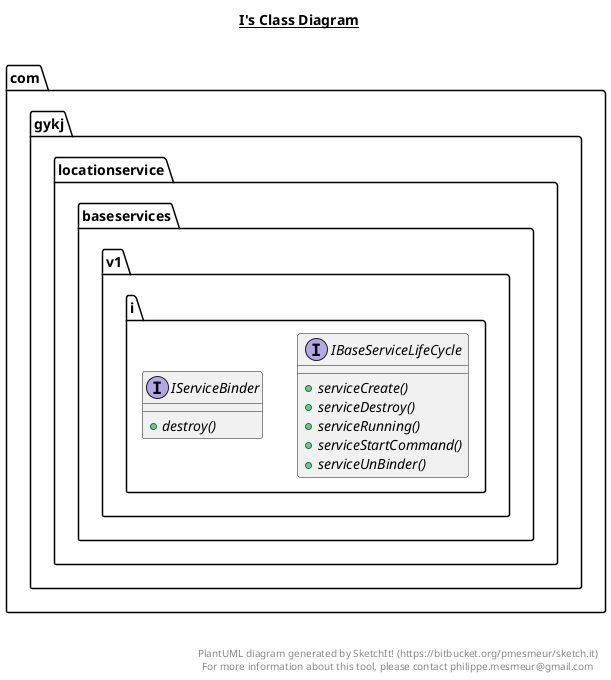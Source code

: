 @startuml

title __I's Class Diagram__\n

  namespace com.gykj.locationservice {
    namespace baseservices.v1 {
      namespace i {
        interface com.gykj.locationservice.baseservices.v1.i.IBaseServiceLifeCycle {
            {abstract} + serviceCreate()
            {abstract} + serviceDestroy()
            {abstract} + serviceRunning()
            {abstract} + serviceStartCommand()
            {abstract} + serviceUnBinder()
        }
      }
    }
  }
  

  namespace com.gykj.locationservice {
    namespace baseservices.v1 {
      namespace i {
        interface com.gykj.locationservice.baseservices.v1.i.IServiceBinder {
            {abstract} + destroy()
        }
      }
    }
  }
  



right footer


PlantUML diagram generated by SketchIt! (https://bitbucket.org/pmesmeur/sketch.it)
For more information about this tool, please contact philippe.mesmeur@gmail.com
endfooter

@enduml
